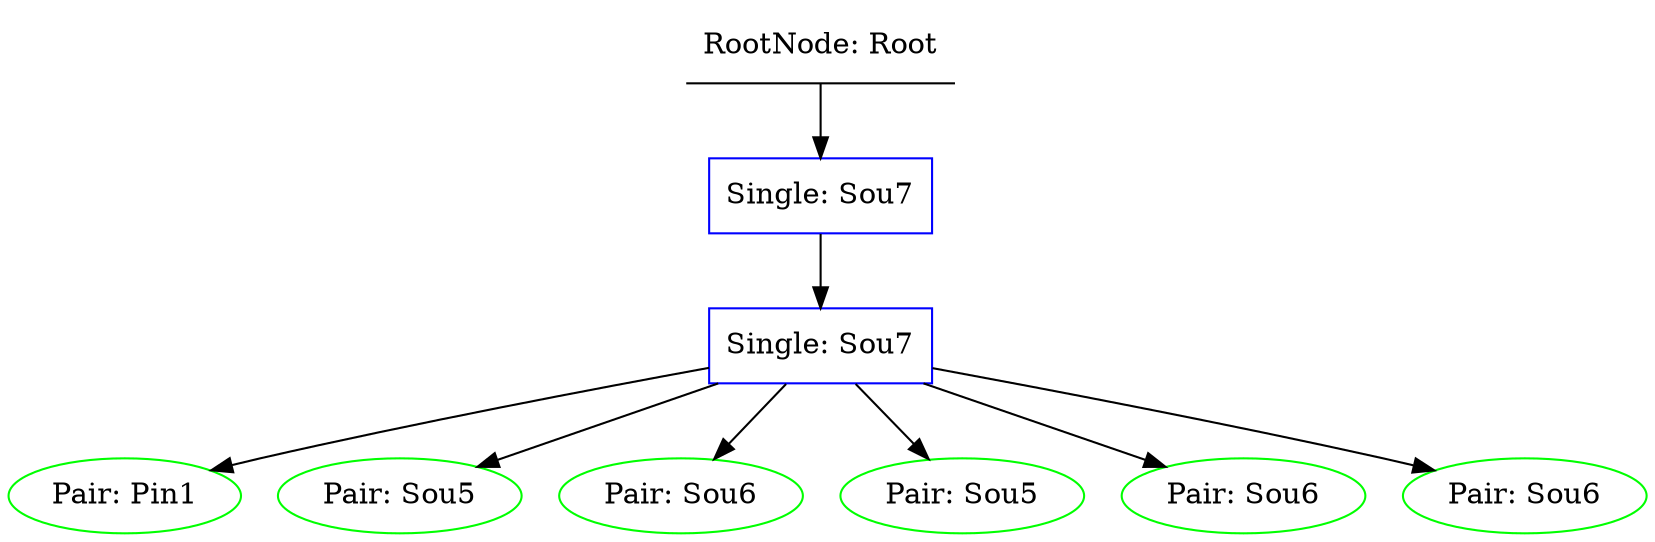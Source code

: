 digraph {
  0 [label="RootNode: Root",shape=underline,color=black];
  1 [label="Single: Sou7",shape=box,color=blue];
  2 [label="Single: Sou7",shape=box,color=blue];
  3 [label="Pair: Pin1",shape=oval,color=green];
  4 [label="Pair: Sou5",shape=oval,color=green];
  5 [label="Pair: Sou6",shape=oval,color=green];
  6 [label="Pair: Sou5",shape=oval,color=green];
  7 [label="Pair: Sou6",shape=oval,color=green];
  8 [label="Pair: Sou6",shape=oval,color=green];

  0 -> 1;
  1 -> 2;
  2 -> 3;
  2 -> 4;
  2 -> 5;
  2 -> 6;
  2 -> 7;
  2 -> 8;
}
